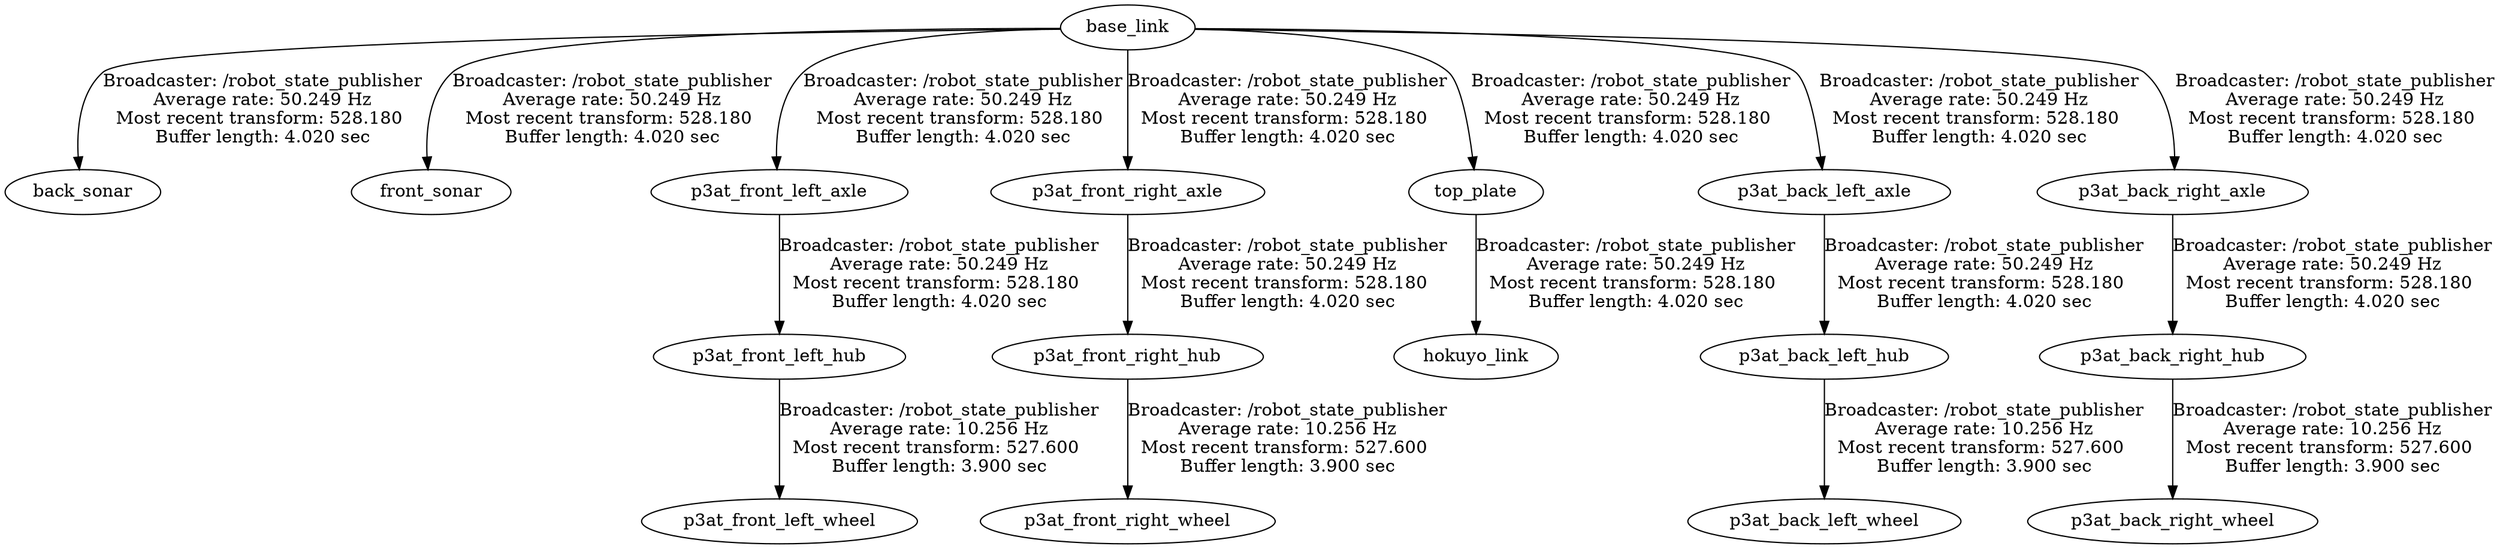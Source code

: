 digraph G {
"base_link" -> "back_sonar"[label="Broadcaster: /robot_state_publisher\nAverage rate: 50.249 Hz\nMost recent transform: 528.180 \nBuffer length: 4.020 sec\n"];
"base_link" -> "front_sonar"[label="Broadcaster: /robot_state_publisher\nAverage rate: 50.249 Hz\nMost recent transform: 528.180 \nBuffer length: 4.020 sec\n"];
"base_link" -> "p3at_front_left_axle"[label="Broadcaster: /robot_state_publisher\nAverage rate: 50.249 Hz\nMost recent transform: 528.180 \nBuffer length: 4.020 sec\n"];
"p3at_front_left_axle" -> "p3at_front_left_hub"[label="Broadcaster: /robot_state_publisher\nAverage rate: 50.249 Hz\nMost recent transform: 528.180 \nBuffer length: 4.020 sec\n"];
"base_link" -> "p3at_front_right_axle"[label="Broadcaster: /robot_state_publisher\nAverage rate: 50.249 Hz\nMost recent transform: 528.180 \nBuffer length: 4.020 sec\n"];
"p3at_front_right_axle" -> "p3at_front_right_hub"[label="Broadcaster: /robot_state_publisher\nAverage rate: 50.249 Hz\nMost recent transform: 528.180 \nBuffer length: 4.020 sec\n"];
"base_link" -> "top_plate"[label="Broadcaster: /robot_state_publisher\nAverage rate: 50.249 Hz\nMost recent transform: 528.180 \nBuffer length: 4.020 sec\n"];
"top_plate" -> "hokuyo_link"[label="Broadcaster: /robot_state_publisher\nAverage rate: 50.249 Hz\nMost recent transform: 528.180 \nBuffer length: 4.020 sec\n"];
"base_link" -> "p3at_back_left_axle"[label="Broadcaster: /robot_state_publisher\nAverage rate: 50.249 Hz\nMost recent transform: 528.180 \nBuffer length: 4.020 sec\n"];
"p3at_back_left_axle" -> "p3at_back_left_hub"[label="Broadcaster: /robot_state_publisher\nAverage rate: 50.249 Hz\nMost recent transform: 528.180 \nBuffer length: 4.020 sec\n"];
"base_link" -> "p3at_back_right_axle"[label="Broadcaster: /robot_state_publisher\nAverage rate: 50.249 Hz\nMost recent transform: 528.180 \nBuffer length: 4.020 sec\n"];
"p3at_back_right_axle" -> "p3at_back_right_hub"[label="Broadcaster: /robot_state_publisher\nAverage rate: 50.249 Hz\nMost recent transform: 528.180 \nBuffer length: 4.020 sec\n"];
"p3at_back_left_hub" -> "p3at_back_left_wheel"[label="Broadcaster: /robot_state_publisher\nAverage rate: 10.256 Hz\nMost recent transform: 527.600 \nBuffer length: 3.900 sec\n"];
"p3at_back_right_hub" -> "p3at_back_right_wheel"[label="Broadcaster: /robot_state_publisher\nAverage rate: 10.256 Hz\nMost recent transform: 527.600 \nBuffer length: 3.900 sec\n"];
"p3at_front_left_hub" -> "p3at_front_left_wheel"[label="Broadcaster: /robot_state_publisher\nAverage rate: 10.256 Hz\nMost recent transform: 527.600 \nBuffer length: 3.900 sec\n"];
"p3at_front_right_hub" -> "p3at_front_right_wheel"[label="Broadcaster: /robot_state_publisher\nAverage rate: 10.256 Hz\nMost recent transform: 527.600 \nBuffer length: 3.900 sec\n"];
}